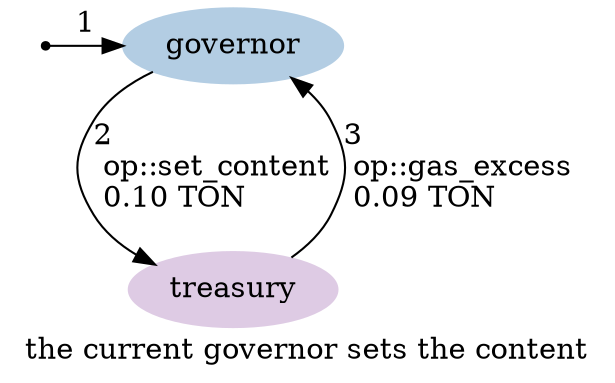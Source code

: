 digraph {
    label="the current governor sets the content"
    node [ colorscheme=pastel19 style=filled ]

    /* Entities */
    external [ shape=point ]
    governor [ color=2 ]
    treasury [ color=4 ]

    /* Relationships */
    external -> governor [ label="1" ]
    governor -> treasury [ label="2\l op::set_content\l 0.10 TON\l" ]
    treasury -> governor [ label="3\l op::gas_excess\l 0.09 TON\l" ]

    /* Ranks */
    { rank=min external governor }
    { rank=max treasury }
}
